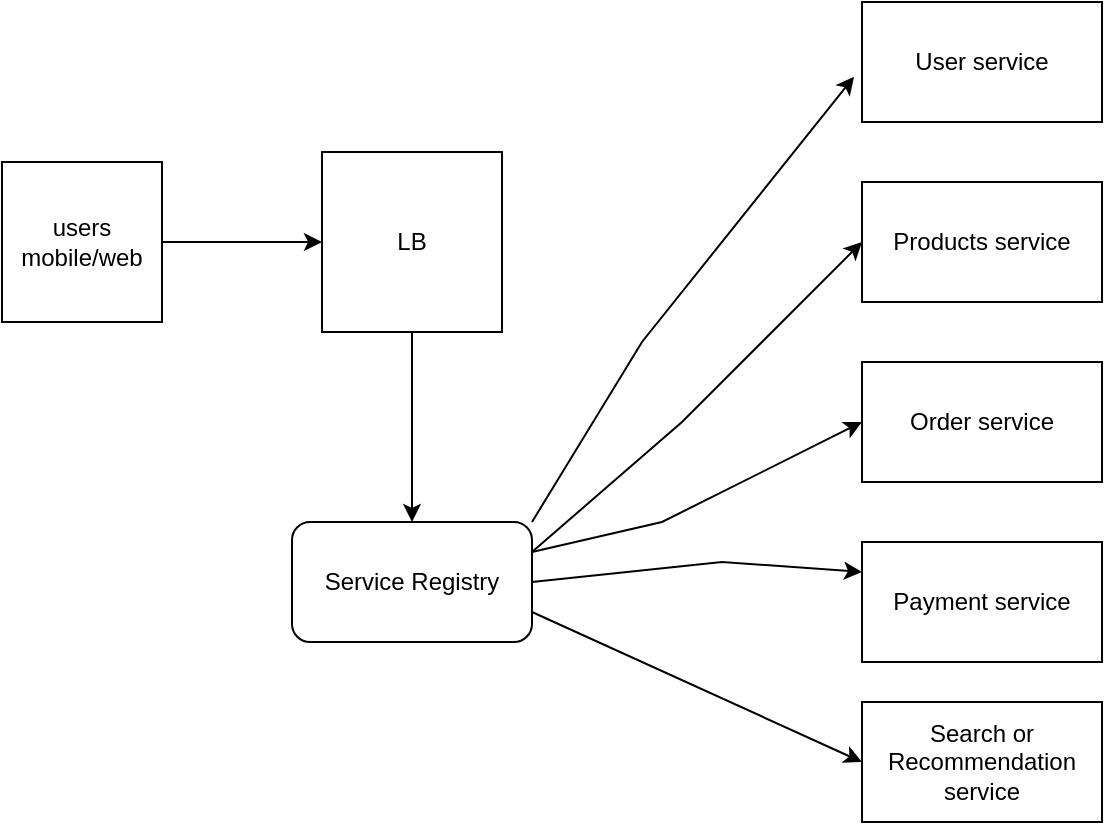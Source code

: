 <mxfile version="26.0.5">
  <diagram name="Page-1" id="o6BkzOn0m_Y3Ij0leVqc">
    <mxGraphModel dx="794" dy="412" grid="1" gridSize="10" guides="1" tooltips="1" connect="1" arrows="1" fold="1" page="1" pageScale="1" pageWidth="850" pageHeight="1100" math="0" shadow="0">
      <root>
        <mxCell id="0" />
        <mxCell id="1" parent="0" />
        <mxCell id="3T2KhkoWFPMQpt8jvpwO-3" value="" style="edgeStyle=orthogonalEdgeStyle;rounded=0;orthogonalLoop=1;jettySize=auto;html=1;entryX=0;entryY=0.5;entryDx=0;entryDy=0;" edge="1" parent="1" source="3T2KhkoWFPMQpt8jvpwO-1" target="3T2KhkoWFPMQpt8jvpwO-5">
          <mxGeometry relative="1" as="geometry">
            <mxPoint x="200" y="130" as="targetPoint" />
            <Array as="points">
              <mxPoint x="210" y="130" />
            </Array>
          </mxGeometry>
        </mxCell>
        <mxCell id="3T2KhkoWFPMQpt8jvpwO-1" value="users&lt;div&gt;mobile/web&lt;/div&gt;" style="whiteSpace=wrap;html=1;aspect=fixed;" vertex="1" parent="1">
          <mxGeometry x="60" y="90" width="80" height="80" as="geometry" />
        </mxCell>
        <mxCell id="3T2KhkoWFPMQpt8jvpwO-10" value="" style="edgeStyle=orthogonalEdgeStyle;rounded=0;orthogonalLoop=1;jettySize=auto;html=1;" edge="1" parent="1" source="3T2KhkoWFPMQpt8jvpwO-5">
          <mxGeometry relative="1" as="geometry">
            <mxPoint x="265" y="270" as="targetPoint" />
          </mxGeometry>
        </mxCell>
        <mxCell id="3T2KhkoWFPMQpt8jvpwO-5" value="LB" style="whiteSpace=wrap;html=1;aspect=fixed;" vertex="1" parent="1">
          <mxGeometry x="220" y="85" width="90" height="90" as="geometry" />
        </mxCell>
        <mxCell id="3T2KhkoWFPMQpt8jvpwO-11" value="Service Registry" style="rounded=1;whiteSpace=wrap;html=1;" vertex="1" parent="1">
          <mxGeometry x="205" y="270" width="120" height="60" as="geometry" />
        </mxCell>
        <mxCell id="3T2KhkoWFPMQpt8jvpwO-14" value="User service" style="rounded=0;whiteSpace=wrap;html=1;" vertex="1" parent="1">
          <mxGeometry x="490" y="10" width="120" height="60" as="geometry" />
        </mxCell>
        <mxCell id="3T2KhkoWFPMQpt8jvpwO-15" value="" style="endArrow=classic;html=1;rounded=0;entryX=0;entryY=0.5;entryDx=0;entryDy=0;exitX=1;exitY=0.25;exitDx=0;exitDy=0;" edge="1" parent="1" source="3T2KhkoWFPMQpt8jvpwO-11" target="3T2KhkoWFPMQpt8jvpwO-18">
          <mxGeometry width="50" height="50" relative="1" as="geometry">
            <mxPoint x="330" y="280" as="sourcePoint" />
            <mxPoint x="490" y="180" as="targetPoint" />
            <Array as="points">
              <mxPoint x="400" y="220" />
            </Array>
          </mxGeometry>
        </mxCell>
        <mxCell id="3T2KhkoWFPMQpt8jvpwO-17" value="" style="endArrow=classic;html=1;rounded=0;entryX=-0.033;entryY=0.622;entryDx=0;entryDy=0;entryPerimeter=0;exitX=1;exitY=0;exitDx=0;exitDy=0;" edge="1" parent="1" source="3T2KhkoWFPMQpt8jvpwO-11" target="3T2KhkoWFPMQpt8jvpwO-14">
          <mxGeometry width="50" height="50" relative="1" as="geometry">
            <mxPoint x="325" y="300" as="sourcePoint" />
            <mxPoint x="490" y="190" as="targetPoint" />
            <Array as="points">
              <mxPoint x="380" y="180" />
            </Array>
          </mxGeometry>
        </mxCell>
        <mxCell id="3T2KhkoWFPMQpt8jvpwO-18" value="Products service" style="rounded=0;whiteSpace=wrap;html=1;" vertex="1" parent="1">
          <mxGeometry x="490" y="100" width="120" height="60" as="geometry" />
        </mxCell>
        <mxCell id="3T2KhkoWFPMQpt8jvpwO-20" value="Order service" style="rounded=0;whiteSpace=wrap;html=1;" vertex="1" parent="1">
          <mxGeometry x="490" y="190" width="120" height="60" as="geometry" />
        </mxCell>
        <mxCell id="3T2KhkoWFPMQpt8jvpwO-21" value="Payment service" style="rounded=0;whiteSpace=wrap;html=1;" vertex="1" parent="1">
          <mxGeometry x="490" y="280" width="120" height="60" as="geometry" />
        </mxCell>
        <mxCell id="3T2KhkoWFPMQpt8jvpwO-22" value="" style="endArrow=classic;html=1;rounded=0;exitX=1;exitY=0.25;exitDx=0;exitDy=0;entryX=0;entryY=0.5;entryDx=0;entryDy=0;" edge="1" parent="1" source="3T2KhkoWFPMQpt8jvpwO-11" target="3T2KhkoWFPMQpt8jvpwO-20">
          <mxGeometry width="50" height="50" relative="1" as="geometry">
            <mxPoint x="380" y="240" as="sourcePoint" />
            <mxPoint x="430" y="190" as="targetPoint" />
            <Array as="points">
              <mxPoint x="390" y="270" />
            </Array>
          </mxGeometry>
        </mxCell>
        <mxCell id="3T2KhkoWFPMQpt8jvpwO-23" value="" style="endArrow=classic;html=1;rounded=0;exitX=1;exitY=0.5;exitDx=0;exitDy=0;entryX=0;entryY=0.25;entryDx=0;entryDy=0;" edge="1" parent="1" source="3T2KhkoWFPMQpt8jvpwO-11" target="3T2KhkoWFPMQpt8jvpwO-21">
          <mxGeometry width="50" height="50" relative="1" as="geometry">
            <mxPoint x="380" y="240" as="sourcePoint" />
            <mxPoint x="430" y="190" as="targetPoint" />
            <Array as="points">
              <mxPoint x="420" y="290" />
            </Array>
          </mxGeometry>
        </mxCell>
        <mxCell id="3T2KhkoWFPMQpt8jvpwO-24" value="Search or Recommendation service" style="rounded=0;whiteSpace=wrap;html=1;" vertex="1" parent="1">
          <mxGeometry x="490" y="360" width="120" height="60" as="geometry" />
        </mxCell>
        <mxCell id="3T2KhkoWFPMQpt8jvpwO-25" value="" style="endArrow=classic;html=1;rounded=0;exitX=1;exitY=0.75;exitDx=0;exitDy=0;entryX=0;entryY=0.5;entryDx=0;entryDy=0;" edge="1" parent="1" source="3T2KhkoWFPMQpt8jvpwO-11" target="3T2KhkoWFPMQpt8jvpwO-24">
          <mxGeometry width="50" height="50" relative="1" as="geometry">
            <mxPoint x="380" y="240" as="sourcePoint" />
            <mxPoint x="430" y="190" as="targetPoint" />
          </mxGeometry>
        </mxCell>
      </root>
    </mxGraphModel>
  </diagram>
</mxfile>
